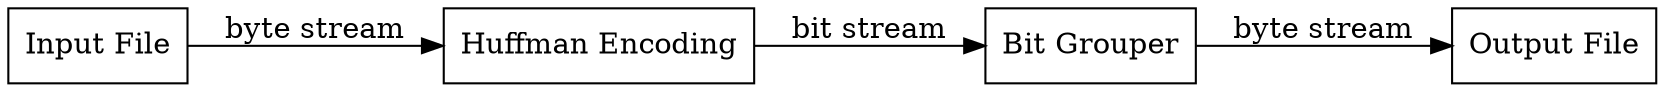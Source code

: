 digraph G {
    node [shape="box"];
    rankdir=LR;

    input_file[label="Input File"];
    output_file[label="Output File"];
    huffman[label="Huffman Encoding"];
    packer[label="Bit Grouper"];

    input_file -> huffman [label="byte stream"];
    huffman -> packer [label="bit stream"];
    packer -> output_file [label="byte stream"];
}
